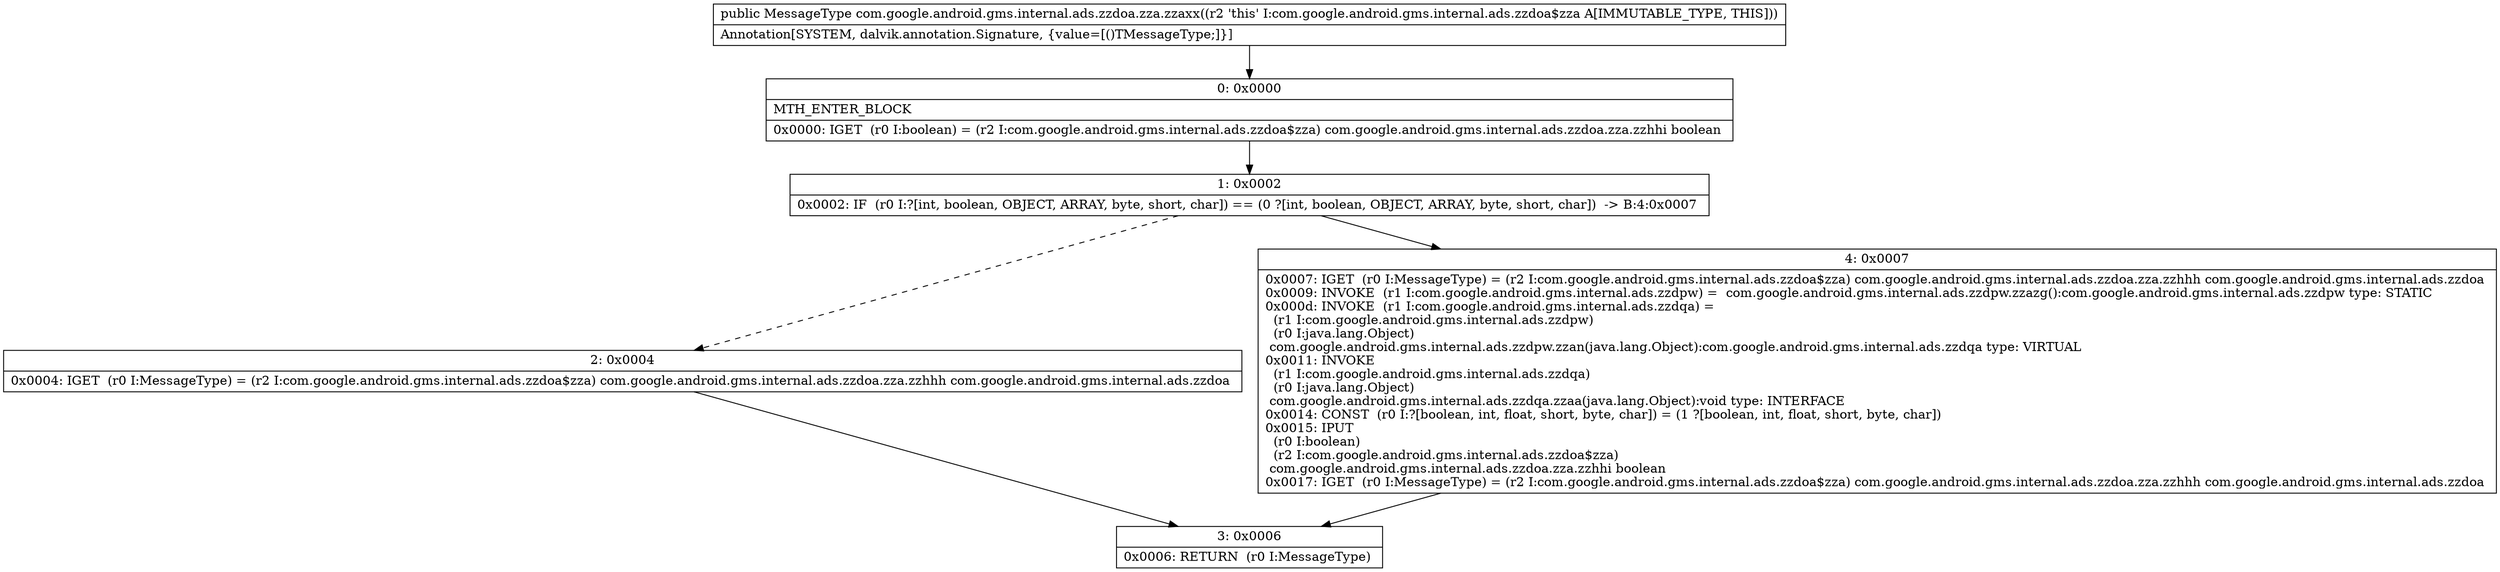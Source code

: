 digraph "CFG forcom.google.android.gms.internal.ads.zzdoa.zza.zzaxx()Lcom\/google\/android\/gms\/internal\/ads\/zzdoa;" {
Node_0 [shape=record,label="{0\:\ 0x0000|MTH_ENTER_BLOCK\l|0x0000: IGET  (r0 I:boolean) = (r2 I:com.google.android.gms.internal.ads.zzdoa$zza) com.google.android.gms.internal.ads.zzdoa.zza.zzhhi boolean \l}"];
Node_1 [shape=record,label="{1\:\ 0x0002|0x0002: IF  (r0 I:?[int, boolean, OBJECT, ARRAY, byte, short, char]) == (0 ?[int, boolean, OBJECT, ARRAY, byte, short, char])  \-\> B:4:0x0007 \l}"];
Node_2 [shape=record,label="{2\:\ 0x0004|0x0004: IGET  (r0 I:MessageType) = (r2 I:com.google.android.gms.internal.ads.zzdoa$zza) com.google.android.gms.internal.ads.zzdoa.zza.zzhhh com.google.android.gms.internal.ads.zzdoa \l}"];
Node_3 [shape=record,label="{3\:\ 0x0006|0x0006: RETURN  (r0 I:MessageType) \l}"];
Node_4 [shape=record,label="{4\:\ 0x0007|0x0007: IGET  (r0 I:MessageType) = (r2 I:com.google.android.gms.internal.ads.zzdoa$zza) com.google.android.gms.internal.ads.zzdoa.zza.zzhhh com.google.android.gms.internal.ads.zzdoa \l0x0009: INVOKE  (r1 I:com.google.android.gms.internal.ads.zzdpw) =  com.google.android.gms.internal.ads.zzdpw.zzazg():com.google.android.gms.internal.ads.zzdpw type: STATIC \l0x000d: INVOKE  (r1 I:com.google.android.gms.internal.ads.zzdqa) = \l  (r1 I:com.google.android.gms.internal.ads.zzdpw)\l  (r0 I:java.lang.Object)\l com.google.android.gms.internal.ads.zzdpw.zzan(java.lang.Object):com.google.android.gms.internal.ads.zzdqa type: VIRTUAL \l0x0011: INVOKE  \l  (r1 I:com.google.android.gms.internal.ads.zzdqa)\l  (r0 I:java.lang.Object)\l com.google.android.gms.internal.ads.zzdqa.zzaa(java.lang.Object):void type: INTERFACE \l0x0014: CONST  (r0 I:?[boolean, int, float, short, byte, char]) = (1 ?[boolean, int, float, short, byte, char]) \l0x0015: IPUT  \l  (r0 I:boolean)\l  (r2 I:com.google.android.gms.internal.ads.zzdoa$zza)\l com.google.android.gms.internal.ads.zzdoa.zza.zzhhi boolean \l0x0017: IGET  (r0 I:MessageType) = (r2 I:com.google.android.gms.internal.ads.zzdoa$zza) com.google.android.gms.internal.ads.zzdoa.zza.zzhhh com.google.android.gms.internal.ads.zzdoa \l}"];
MethodNode[shape=record,label="{public MessageType com.google.android.gms.internal.ads.zzdoa.zza.zzaxx((r2 'this' I:com.google.android.gms.internal.ads.zzdoa$zza A[IMMUTABLE_TYPE, THIS]))  | Annotation[SYSTEM, dalvik.annotation.Signature, \{value=[()TMessageType;]\}]\l}"];
MethodNode -> Node_0;
Node_0 -> Node_1;
Node_1 -> Node_2[style=dashed];
Node_1 -> Node_4;
Node_2 -> Node_3;
Node_4 -> Node_3;
}

